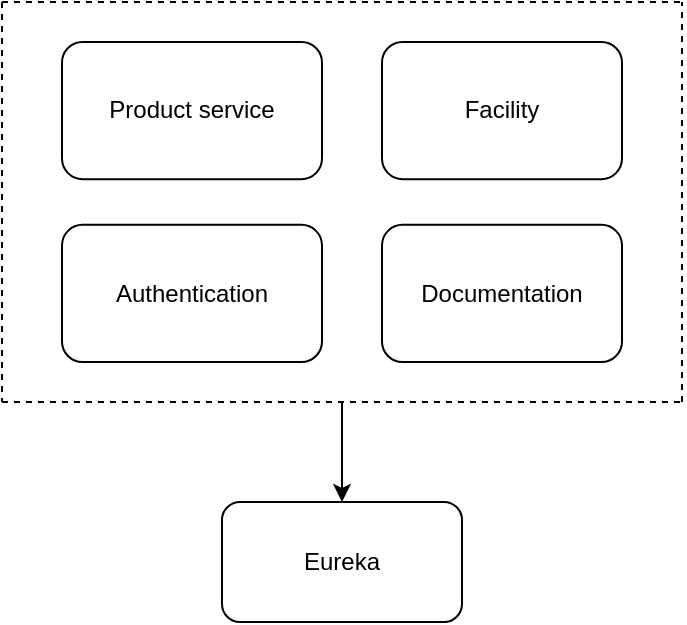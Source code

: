 <mxfile version="27.1.6">
  <diagram id="C5RBs43oDa-KdzZeNtuy" name="Backend diagram">
    <mxGraphModel dx="1042" dy="527" grid="1" gridSize="10" guides="1" tooltips="1" connect="1" arrows="1" fold="1" page="1" pageScale="1" pageWidth="827" pageHeight="1169" math="0" shadow="0">
      <root>
        <mxCell id="WIyWlLk6GJQsqaUBKTNV-0" />
        <mxCell id="WIyWlLk6GJQsqaUBKTNV-1" parent="WIyWlLk6GJQsqaUBKTNV-0" />
        <mxCell id="0Fknj3TEt2xJ0s67hb96-4" value="Eureka" style="rounded=1;whiteSpace=wrap;html=1;" vertex="1" parent="WIyWlLk6GJQsqaUBKTNV-1">
          <mxGeometry x="230" y="610" width="120" height="60" as="geometry" />
        </mxCell>
        <mxCell id="0Fknj3TEt2xJ0s67hb96-6" value="" style="group" vertex="1" connectable="0" parent="WIyWlLk6GJQsqaUBKTNV-1">
          <mxGeometry x="150" y="380" width="280" height="160" as="geometry" />
        </mxCell>
        <mxCell id="0Fknj3TEt2xJ0s67hb96-0" value="Product service" style="rounded=1;whiteSpace=wrap;html=1;" vertex="1" parent="0Fknj3TEt2xJ0s67hb96-6">
          <mxGeometry width="130" height="68.57" as="geometry" />
        </mxCell>
        <mxCell id="0Fknj3TEt2xJ0s67hb96-2" value="Authentication" style="rounded=1;whiteSpace=wrap;html=1;" vertex="1" parent="0Fknj3TEt2xJ0s67hb96-6">
          <mxGeometry y="91.43" width="130" height="68.57" as="geometry" />
        </mxCell>
        <mxCell id="0Fknj3TEt2xJ0s67hb96-3" value="Facility" style="rounded=1;whiteSpace=wrap;html=1;" vertex="1" parent="0Fknj3TEt2xJ0s67hb96-6">
          <mxGeometry x="160" width="120" height="68.571" as="geometry" />
        </mxCell>
        <mxCell id="0Fknj3TEt2xJ0s67hb96-5" value="Documentation" style="rounded=1;whiteSpace=wrap;html=1;" vertex="1" parent="0Fknj3TEt2xJ0s67hb96-6">
          <mxGeometry x="160" y="91.429" width="120" height="68.571" as="geometry" />
        </mxCell>
        <mxCell id="0Fknj3TEt2xJ0s67hb96-11" value="" style="endArrow=none;dashed=1;html=1;rounded=0;" edge="1" parent="WIyWlLk6GJQsqaUBKTNV-1">
          <mxGeometry width="50" height="50" relative="1" as="geometry">
            <mxPoint x="460" y="560" as="sourcePoint" />
            <mxPoint x="460" y="360" as="targetPoint" />
          </mxGeometry>
        </mxCell>
        <mxCell id="0Fknj3TEt2xJ0s67hb96-12" value="" style="endArrow=none;dashed=1;html=1;rounded=0;" edge="1" parent="WIyWlLk6GJQsqaUBKTNV-1">
          <mxGeometry width="50" height="50" relative="1" as="geometry">
            <mxPoint x="120" y="560" as="sourcePoint" />
            <mxPoint x="460" y="560" as="targetPoint" />
            <Array as="points">
              <mxPoint x="290" y="560" />
            </Array>
          </mxGeometry>
        </mxCell>
        <mxCell id="0Fknj3TEt2xJ0s67hb96-13" value="" style="endArrow=none;dashed=1;html=1;rounded=0;" edge="1" parent="WIyWlLk6GJQsqaUBKTNV-1">
          <mxGeometry width="50" height="50" relative="1" as="geometry">
            <mxPoint x="120" y="360" as="sourcePoint" />
            <mxPoint x="120" y="560" as="targetPoint" />
          </mxGeometry>
        </mxCell>
        <mxCell id="0Fknj3TEt2xJ0s67hb96-14" value="" style="endArrow=none;dashed=1;html=1;rounded=0;" edge="1" parent="WIyWlLk6GJQsqaUBKTNV-1">
          <mxGeometry width="50" height="50" relative="1" as="geometry">
            <mxPoint x="120" y="360" as="sourcePoint" />
            <mxPoint x="460" y="360" as="targetPoint" />
          </mxGeometry>
        </mxCell>
        <mxCell id="0Fknj3TEt2xJ0s67hb96-16" value="" style="endArrow=classic;html=1;rounded=0;entryX=0.5;entryY=0;entryDx=0;entryDy=0;" edge="1" parent="WIyWlLk6GJQsqaUBKTNV-1" target="0Fknj3TEt2xJ0s67hb96-4">
          <mxGeometry width="50" height="50" relative="1" as="geometry">
            <mxPoint x="290" y="560" as="sourcePoint" />
            <mxPoint x="480" y="460" as="targetPoint" />
          </mxGeometry>
        </mxCell>
      </root>
    </mxGraphModel>
  </diagram>
</mxfile>
